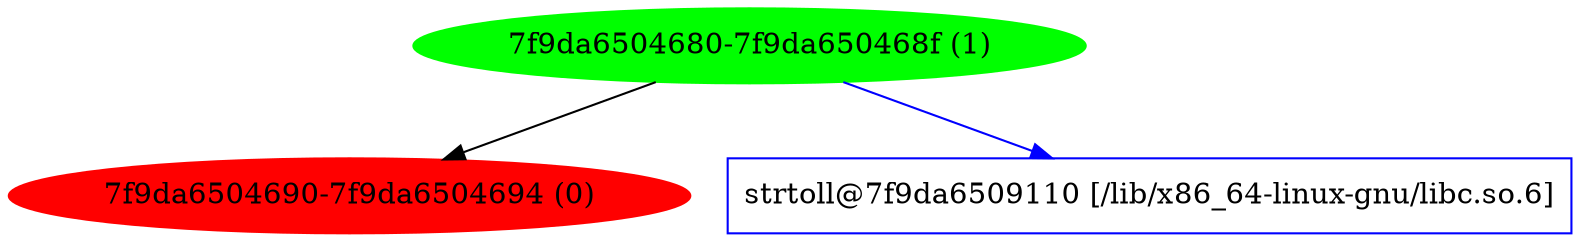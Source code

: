 digraph G {
   bb_7f9da6504690 [label="7f9da6504690-7f9da6504694 (0)", color="red" style=filled];
   bb_7f9da6504680 [label="7f9da6504680-7f9da650468f (1)", color="green" style=filled];
   func_7f9da6509110 [label="strtoll@7f9da6509110 [/lib/x86_64-linux-gnu/libc.so.6]", color=blue, shape=rectangle,URL="7f9da6509110.svg"];
   bb_7f9da6504680 -> func_7f9da6509110 [color=blue];
   bb_7f9da6504680 -> bb_7f9da6504690;
}